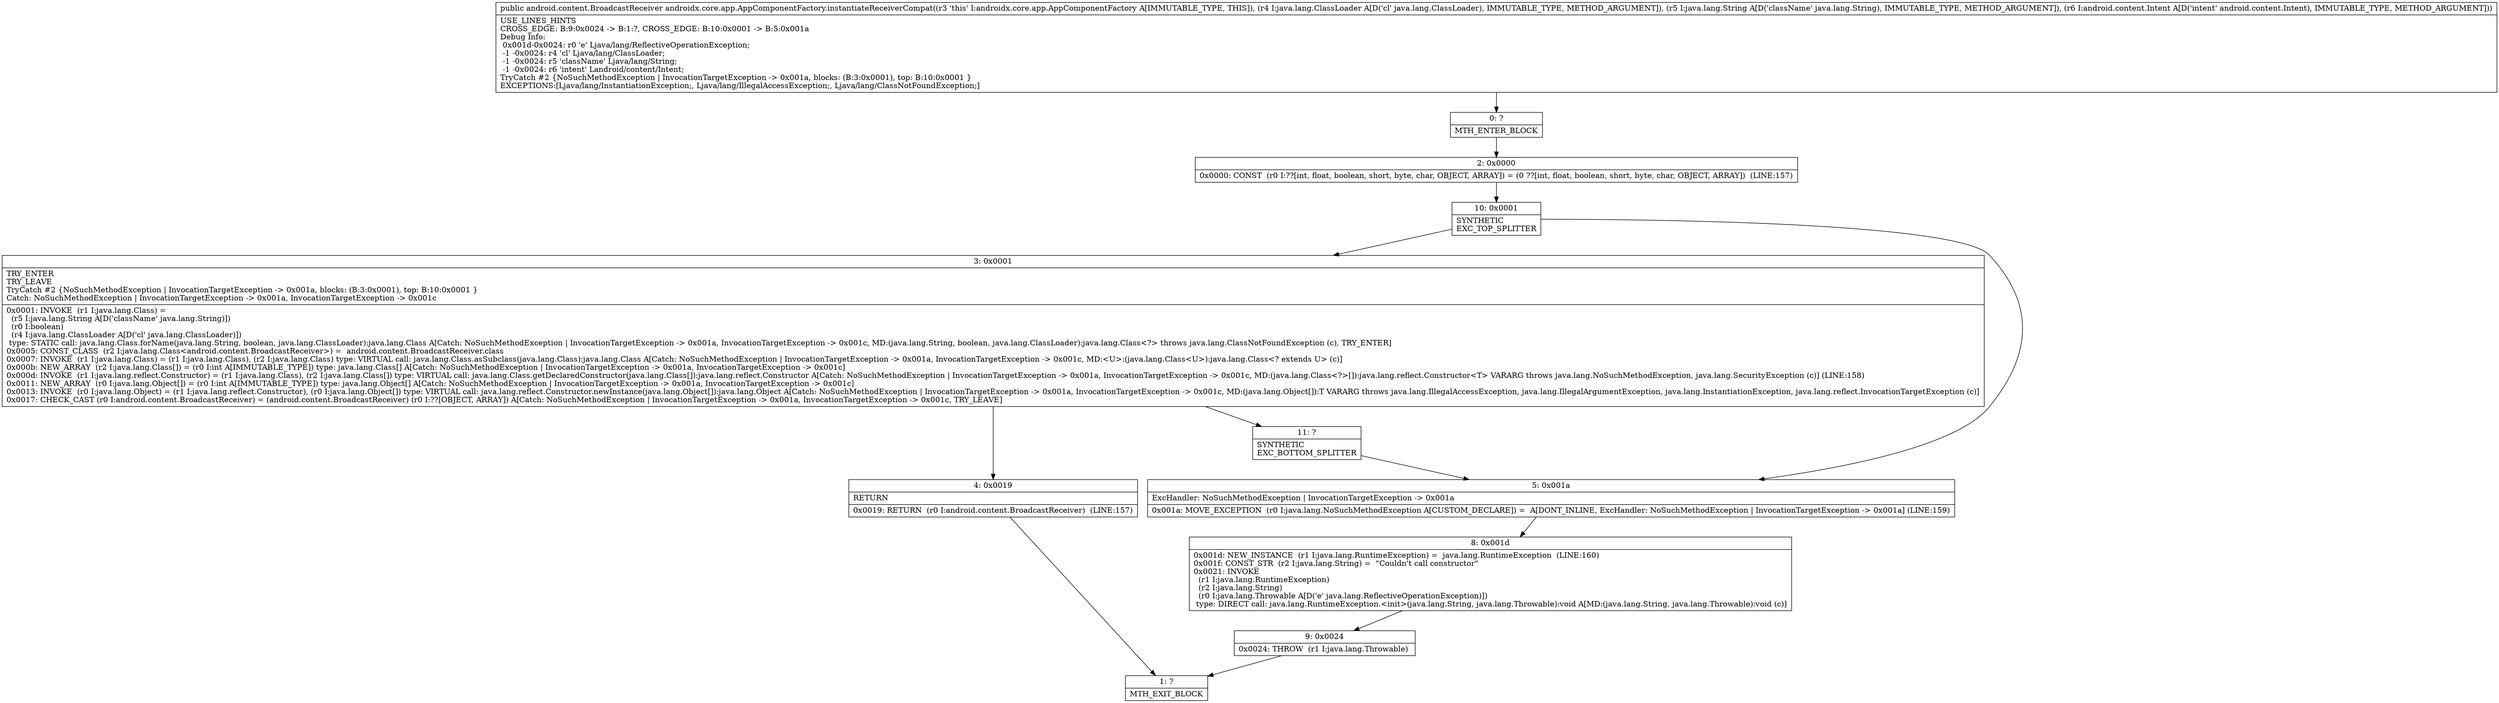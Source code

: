 digraph "CFG forandroidx.core.app.AppComponentFactory.instantiateReceiverCompat(Ljava\/lang\/ClassLoader;Ljava\/lang\/String;Landroid\/content\/Intent;)Landroid\/content\/BroadcastReceiver;" {
Node_0 [shape=record,label="{0\:\ ?|MTH_ENTER_BLOCK\l}"];
Node_2 [shape=record,label="{2\:\ 0x0000|0x0000: CONST  (r0 I:??[int, float, boolean, short, byte, char, OBJECT, ARRAY]) = (0 ??[int, float, boolean, short, byte, char, OBJECT, ARRAY])  (LINE:157)\l}"];
Node_10 [shape=record,label="{10\:\ 0x0001|SYNTHETIC\lEXC_TOP_SPLITTER\l}"];
Node_3 [shape=record,label="{3\:\ 0x0001|TRY_ENTER\lTRY_LEAVE\lTryCatch #2 \{NoSuchMethodException \| InvocationTargetException \-\> 0x001a, blocks: (B:3:0x0001), top: B:10:0x0001 \}\lCatch: NoSuchMethodException \| InvocationTargetException \-\> 0x001a, InvocationTargetException \-\> 0x001c\l|0x0001: INVOKE  (r1 I:java.lang.Class) = \l  (r5 I:java.lang.String A[D('className' java.lang.String)])\l  (r0 I:boolean)\l  (r4 I:java.lang.ClassLoader A[D('cl' java.lang.ClassLoader)])\l type: STATIC call: java.lang.Class.forName(java.lang.String, boolean, java.lang.ClassLoader):java.lang.Class A[Catch: NoSuchMethodException \| InvocationTargetException \-\> 0x001a, InvocationTargetException \-\> 0x001c, MD:(java.lang.String, boolean, java.lang.ClassLoader):java.lang.Class\<?\> throws java.lang.ClassNotFoundException (c), TRY_ENTER]\l0x0005: CONST_CLASS  (r2 I:java.lang.Class\<android.content.BroadcastReceiver\>) =  android.content.BroadcastReceiver.class \l0x0007: INVOKE  (r1 I:java.lang.Class) = (r1 I:java.lang.Class), (r2 I:java.lang.Class) type: VIRTUAL call: java.lang.Class.asSubclass(java.lang.Class):java.lang.Class A[Catch: NoSuchMethodException \| InvocationTargetException \-\> 0x001a, InvocationTargetException \-\> 0x001c, MD:\<U\>:(java.lang.Class\<U\>):java.lang.Class\<? extends U\> (c)]\l0x000b: NEW_ARRAY  (r2 I:java.lang.Class[]) = (r0 I:int A[IMMUTABLE_TYPE]) type: java.lang.Class[] A[Catch: NoSuchMethodException \| InvocationTargetException \-\> 0x001a, InvocationTargetException \-\> 0x001c]\l0x000d: INVOKE  (r1 I:java.lang.reflect.Constructor) = (r1 I:java.lang.Class), (r2 I:java.lang.Class[]) type: VIRTUAL call: java.lang.Class.getDeclaredConstructor(java.lang.Class[]):java.lang.reflect.Constructor A[Catch: NoSuchMethodException \| InvocationTargetException \-\> 0x001a, InvocationTargetException \-\> 0x001c, MD:(java.lang.Class\<?\>[]):java.lang.reflect.Constructor\<T\> VARARG throws java.lang.NoSuchMethodException, java.lang.SecurityException (c)] (LINE:158)\l0x0011: NEW_ARRAY  (r0 I:java.lang.Object[]) = (r0 I:int A[IMMUTABLE_TYPE]) type: java.lang.Object[] A[Catch: NoSuchMethodException \| InvocationTargetException \-\> 0x001a, InvocationTargetException \-\> 0x001c]\l0x0013: INVOKE  (r0 I:java.lang.Object) = (r1 I:java.lang.reflect.Constructor), (r0 I:java.lang.Object[]) type: VIRTUAL call: java.lang.reflect.Constructor.newInstance(java.lang.Object[]):java.lang.Object A[Catch: NoSuchMethodException \| InvocationTargetException \-\> 0x001a, InvocationTargetException \-\> 0x001c, MD:(java.lang.Object[]):T VARARG throws java.lang.IllegalAccessException, java.lang.IllegalArgumentException, java.lang.InstantiationException, java.lang.reflect.InvocationTargetException (c)]\l0x0017: CHECK_CAST (r0 I:android.content.BroadcastReceiver) = (android.content.BroadcastReceiver) (r0 I:??[OBJECT, ARRAY]) A[Catch: NoSuchMethodException \| InvocationTargetException \-\> 0x001a, InvocationTargetException \-\> 0x001c, TRY_LEAVE]\l}"];
Node_4 [shape=record,label="{4\:\ 0x0019|RETURN\l|0x0019: RETURN  (r0 I:android.content.BroadcastReceiver)  (LINE:157)\l}"];
Node_1 [shape=record,label="{1\:\ ?|MTH_EXIT_BLOCK\l}"];
Node_11 [shape=record,label="{11\:\ ?|SYNTHETIC\lEXC_BOTTOM_SPLITTER\l}"];
Node_5 [shape=record,label="{5\:\ 0x001a|ExcHandler: NoSuchMethodException \| InvocationTargetException \-\> 0x001a\l|0x001a: MOVE_EXCEPTION  (r0 I:java.lang.NoSuchMethodException A[CUSTOM_DECLARE]) =  A[DONT_INLINE, ExcHandler: NoSuchMethodException \| InvocationTargetException \-\> 0x001a] (LINE:159)\l}"];
Node_8 [shape=record,label="{8\:\ 0x001d|0x001d: NEW_INSTANCE  (r1 I:java.lang.RuntimeException) =  java.lang.RuntimeException  (LINE:160)\l0x001f: CONST_STR  (r2 I:java.lang.String) =  \"Couldn't call constructor\" \l0x0021: INVOKE  \l  (r1 I:java.lang.RuntimeException)\l  (r2 I:java.lang.String)\l  (r0 I:java.lang.Throwable A[D('e' java.lang.ReflectiveOperationException)])\l type: DIRECT call: java.lang.RuntimeException.\<init\>(java.lang.String, java.lang.Throwable):void A[MD:(java.lang.String, java.lang.Throwable):void (c)]\l}"];
Node_9 [shape=record,label="{9\:\ 0x0024|0x0024: THROW  (r1 I:java.lang.Throwable) \l}"];
MethodNode[shape=record,label="{public android.content.BroadcastReceiver androidx.core.app.AppComponentFactory.instantiateReceiverCompat((r3 'this' I:androidx.core.app.AppComponentFactory A[IMMUTABLE_TYPE, THIS]), (r4 I:java.lang.ClassLoader A[D('cl' java.lang.ClassLoader), IMMUTABLE_TYPE, METHOD_ARGUMENT]), (r5 I:java.lang.String A[D('className' java.lang.String), IMMUTABLE_TYPE, METHOD_ARGUMENT]), (r6 I:android.content.Intent A[D('intent' android.content.Intent), IMMUTABLE_TYPE, METHOD_ARGUMENT]))  | USE_LINES_HINTS\lCROSS_EDGE: B:9:0x0024 \-\> B:1:?, CROSS_EDGE: B:10:0x0001 \-\> B:5:0x001a\lDebug Info:\l  0x001d\-0x0024: r0 'e' Ljava\/lang\/ReflectiveOperationException;\l  \-1 \-0x0024: r4 'cl' Ljava\/lang\/ClassLoader;\l  \-1 \-0x0024: r5 'className' Ljava\/lang\/String;\l  \-1 \-0x0024: r6 'intent' Landroid\/content\/Intent;\lTryCatch #2 \{NoSuchMethodException \| InvocationTargetException \-\> 0x001a, blocks: (B:3:0x0001), top: B:10:0x0001 \}\lEXCEPTIONS:[Ljava\/lang\/InstantiationException;, Ljava\/lang\/IllegalAccessException;, Ljava\/lang\/ClassNotFoundException;]\l}"];
MethodNode -> Node_0;Node_0 -> Node_2;
Node_2 -> Node_10;
Node_10 -> Node_3;
Node_10 -> Node_5;
Node_3 -> Node_4;
Node_3 -> Node_11;
Node_4 -> Node_1;
Node_11 -> Node_5;
Node_5 -> Node_8;
Node_8 -> Node_9;
Node_9 -> Node_1;
}

